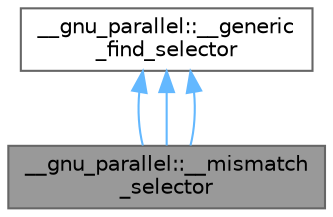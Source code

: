 digraph "__gnu_parallel::__mismatch_selector"
{
 // LATEX_PDF_SIZE
  bgcolor="transparent";
  edge [fontname=Helvetica,fontsize=10,labelfontname=Helvetica,labelfontsize=10];
  node [fontname=Helvetica,fontsize=10,shape=box,height=0.2,width=0.4];
  Node1 [id="Node000001",label="__gnu_parallel::__mismatch\l_selector",height=0.2,width=0.4,color="gray40", fillcolor="grey60", style="filled", fontcolor="black",tooltip="Test inverted predicate on a single element."];
  Node2 -> Node1 [id="edge7_Node000001_Node000002",dir="back",color="steelblue1",style="solid",tooltip=" "];
  Node2 [id="Node000002",label="__gnu_parallel::__generic\l_find_selector",height=0.2,width=0.4,color="gray40", fillcolor="white", style="filled",URL="$struct____gnu__parallel_1_1____generic__find__selector.html",tooltip="Base class of all __gnu_parallel::__find_template selectors."];
  Node2 -> Node1 [id="edge8_Node000001_Node000002",dir="back",color="steelblue1",style="solid",tooltip=" "];
  Node2 -> Node1 [id="edge9_Node000001_Node000002",dir="back",color="steelblue1",style="solid",tooltip=" "];
}
